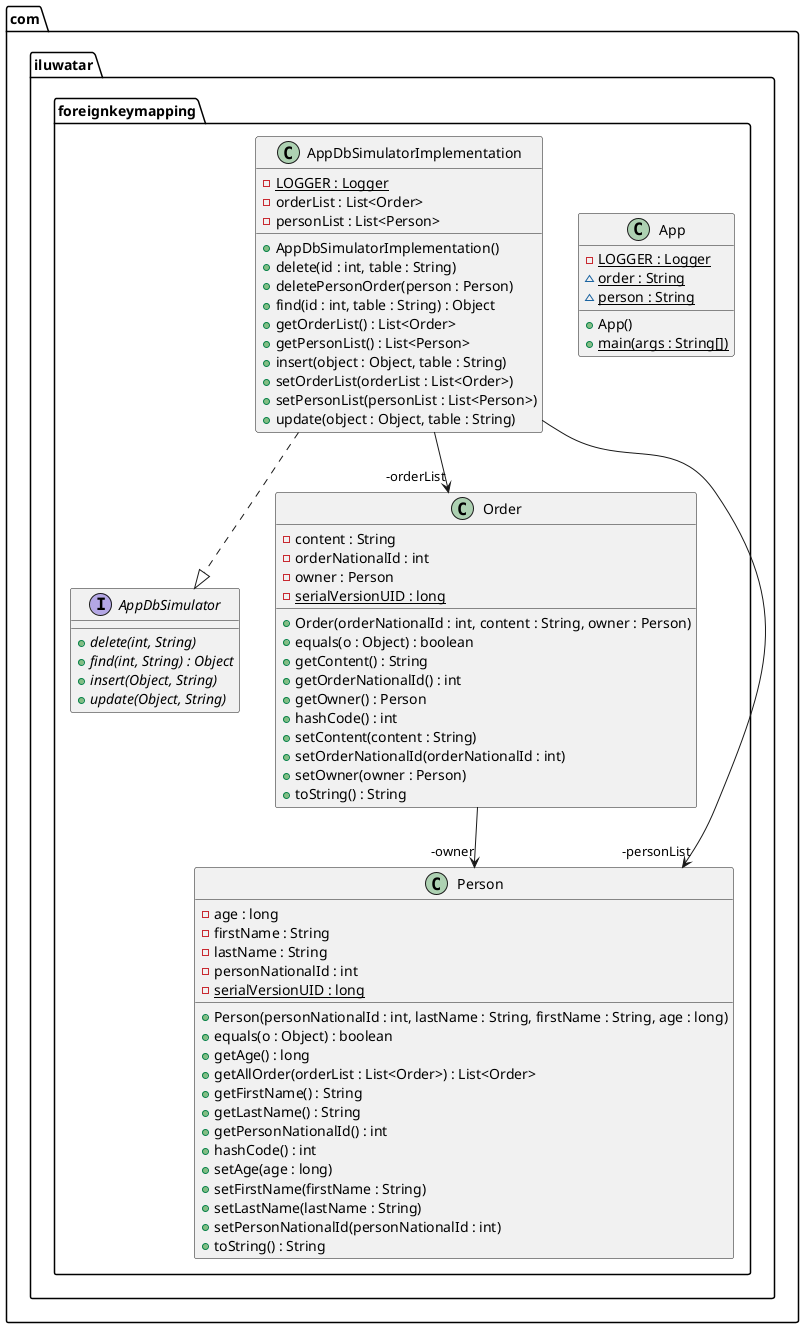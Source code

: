 @startuml
package com.iluwatar.foreignkeymapping {
  class App {
    - LOGGER : Logger {static}
    ~ order : String {static}
    ~ person : String {static}
    + App()
    + main(args : String[]) {static}
  }
  interface AppDbSimulator {
    + delete(int, String) {abstract}
    + find(int, String) : Object {abstract}
    + insert(Object, String) {abstract}
    + update(Object, String) {abstract}
  }
  class AppDbSimulatorImplementation {
    - LOGGER : Logger {static}
    - orderList : List<Order>
    - personList : List<Person>
    + AppDbSimulatorImplementation()
    + delete(id : int, table : String)
    + deletePersonOrder(person : Person)
    + find(id : int, table : String) : Object
    + getOrderList() : List<Order>
    + getPersonList() : List<Person>
    + insert(object : Object, table : String)
    + setOrderList(orderList : List<Order>)
    + setPersonList(personList : List<Person>)
    + update(object : Object, table : String)
  }
  class Order {
    - content : String
    - orderNationalId : int
    - owner : Person
    - serialVersionUID : long {static}
    + Order(orderNationalId : int, content : String, owner : Person)
    + equals(o : Object) : boolean
    + getContent() : String
    + getOrderNationalId() : int
    + getOwner() : Person
    + hashCode() : int
    + setContent(content : String)
    + setOrderNationalId(orderNationalId : int)
    + setOwner(owner : Person)
    + toString() : String
  }
  class Person {
    - age : long
    - firstName : String
    - lastName : String
    - personNationalId : int
    - serialVersionUID : long {static}
    + Person(personNationalId : int, lastName : String, firstName : String, age : long)
    + equals(o : Object) : boolean
    + getAge() : long
    + getAllOrder(orderList : List<Order>) : List<Order>
    + getFirstName() : String
    + getLastName() : String
    + getPersonNationalId() : int
    + hashCode() : int
    + setAge(age : long)
    + setFirstName(firstName : String)
    + setLastName(lastName : String)
    + setPersonNationalId(personNationalId : int)
    + toString() : String
  }
}
AppDbSimulatorImplementation -->  "-orderList" Order
Order -->  "-owner" Person
AppDbSimulatorImplementation -->  "-personList" Person
AppDbSimulatorImplementation ..|> AppDbSimulator 
@enduml